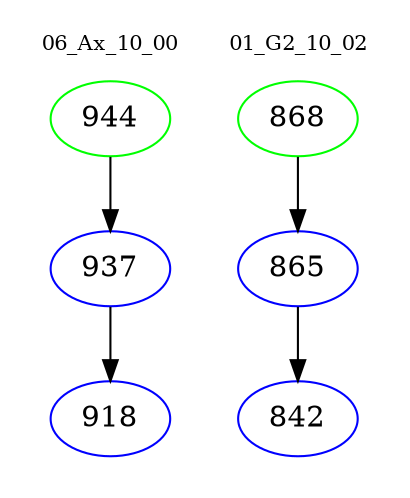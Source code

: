 digraph{
subgraph cluster_0 {
color = white
label = "06_Ax_10_00";
fontsize=10;
T0_944 [label="944", color="green"]
T0_944 -> T0_937 [color="black"]
T0_937 [label="937", color="blue"]
T0_937 -> T0_918 [color="black"]
T0_918 [label="918", color="blue"]
}
subgraph cluster_1 {
color = white
label = "01_G2_10_02";
fontsize=10;
T1_868 [label="868", color="green"]
T1_868 -> T1_865 [color="black"]
T1_865 [label="865", color="blue"]
T1_865 -> T1_842 [color="black"]
T1_842 [label="842", color="blue"]
}
}
